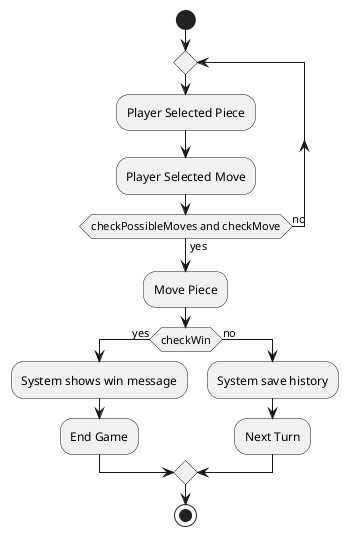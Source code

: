 @startuml

start
repeat
    :Player Selected Piece;
    :Player Selected Move;
    repeat while (checkPossibleMoves and checkMove) is (no) not (yes)

:Move Piece;
if (checkWin) then (yes)
    :System shows win message;
    :End Game;
else (no)
    :System save history;
    :Next Turn;
endif
stop

@enduml